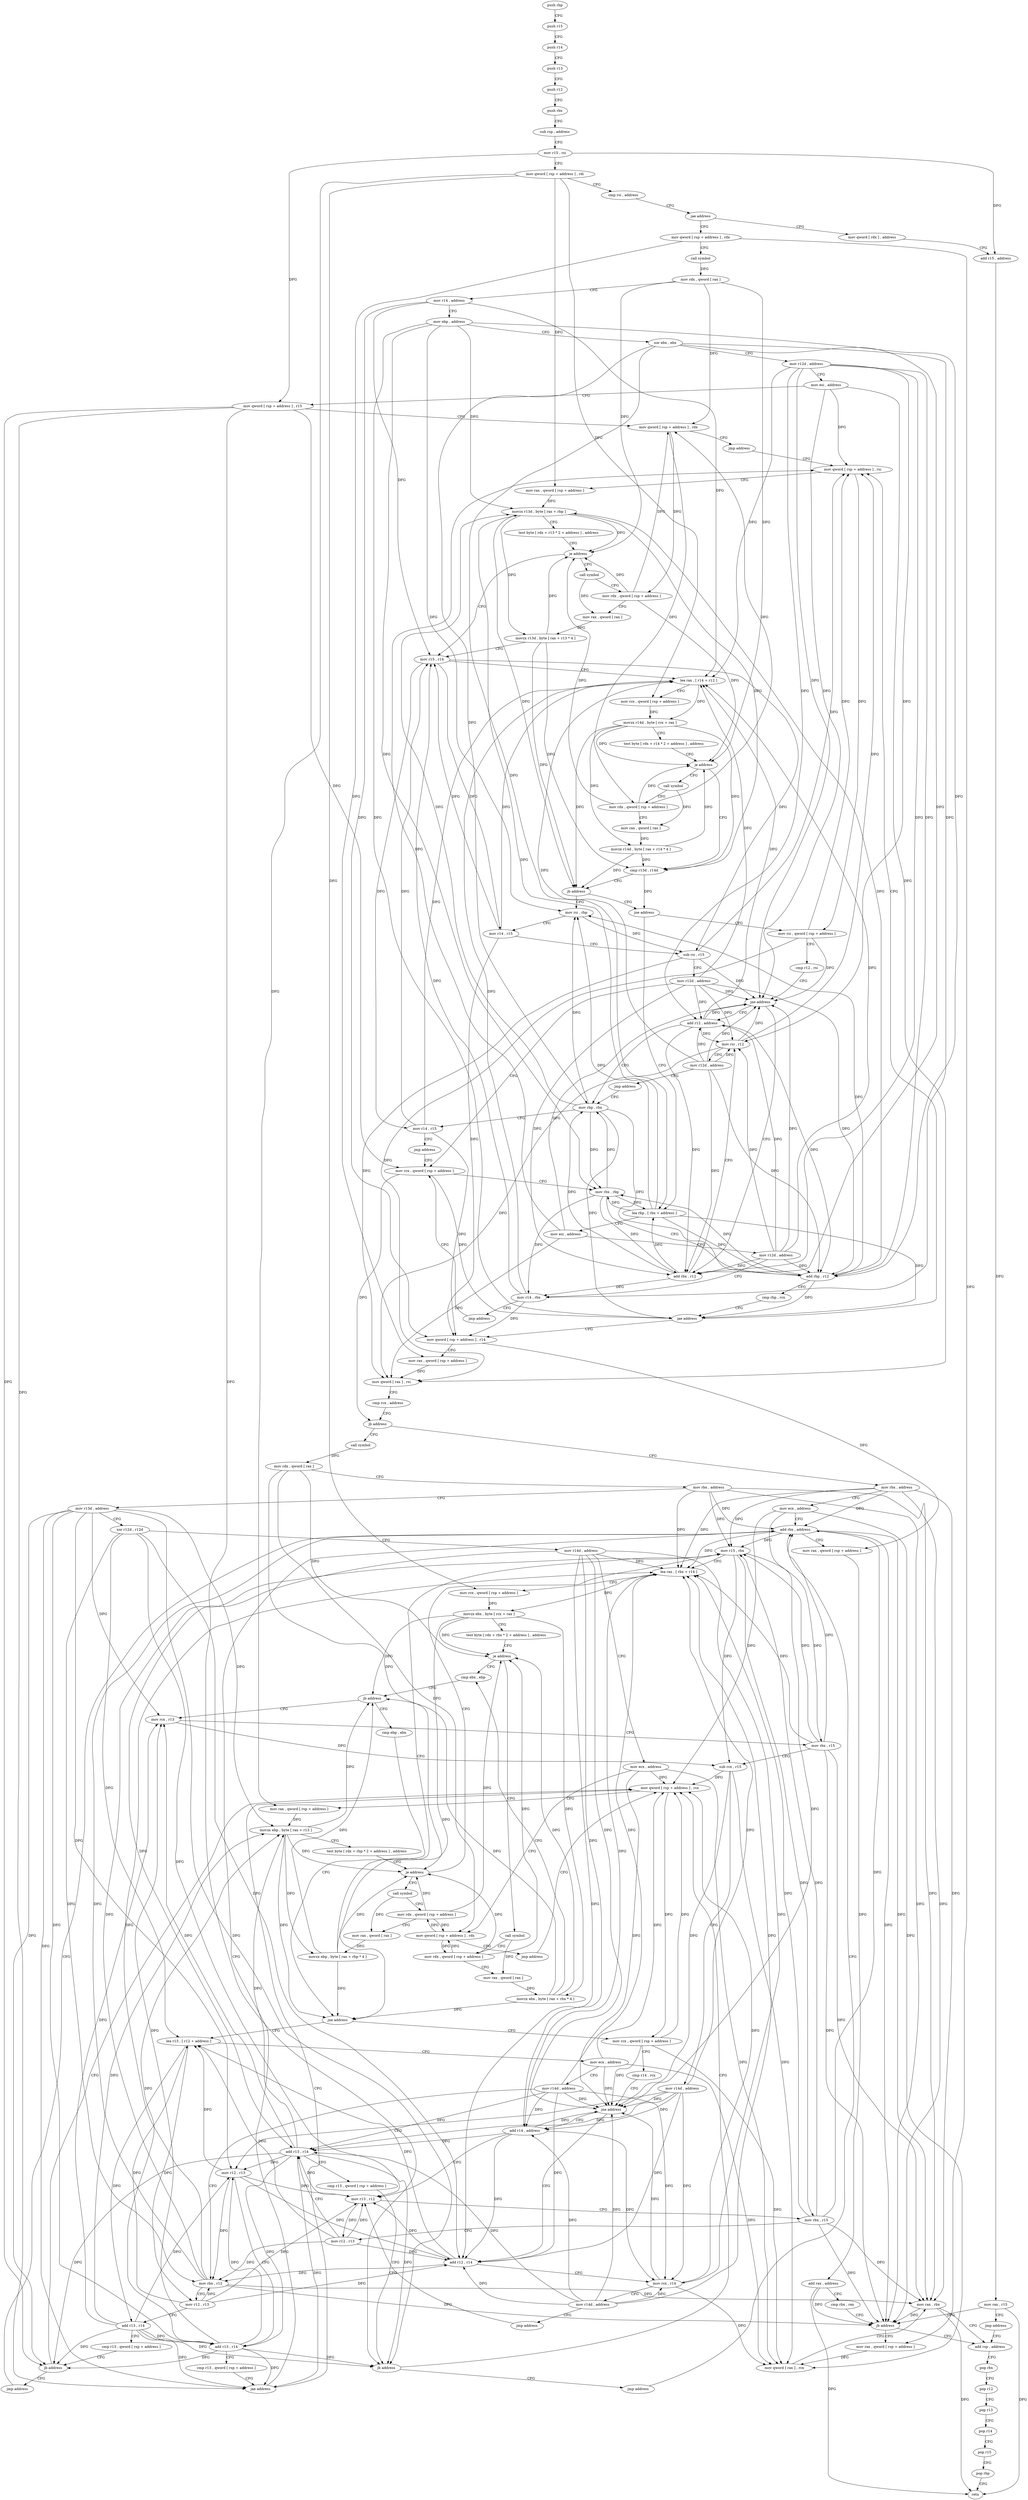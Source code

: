digraph "func" {
"338672" [label = "push rbp" ]
"338673" [label = "push r15" ]
"338675" [label = "push r14" ]
"338677" [label = "push r13" ]
"338679" [label = "push r12" ]
"338681" [label = "push rbx" ]
"338682" [label = "sub rsp , address" ]
"338686" [label = "mov r15 , rsi" ]
"338689" [label = "mov qword [ rsp + address ] , rdi" ]
"338694" [label = "cmp rsi , address" ]
"338698" [label = "jae address" ]
"338719" [label = "mov qword [ rsp + address ] , rdx" ]
"338700" [label = "mov qword [ rdx ] , address" ]
"338724" [label = "call symbol" ]
"338729" [label = "mov rdx , qword [ rax ]" ]
"338732" [label = "mov r14 , address" ]
"338739" [label = "mov ebp , address" ]
"338744" [label = "xor ebx , ebx" ]
"338746" [label = "mov r12d , address" ]
"338752" [label = "mov esi , address" ]
"338757" [label = "mov qword [ rsp + address ] , r15" ]
"338762" [label = "mov qword [ rsp + address ] , rdx" ]
"338767" [label = "jmp address" ]
"338819" [label = "mov qword [ rsp + address ] , rsi" ]
"338707" [label = "add r15 , address" ]
"338711" [label = "mov rax , r15" ]
"338714" [label = "jmp address" ]
"339308" [label = "add rsp , address" ]
"338824" [label = "mov rax , qword [ rsp + address ]" ]
"338829" [label = "movzx r13d , byte [ rax + rbp ]" ]
"338834" [label = "test byte [ rdx + r13 * 2 + address ] , address" ]
"338840" [label = "je address" ]
"338860" [label = "mov r15 , r14" ]
"338842" [label = "call symbol" ]
"339312" [label = "pop rbx" ]
"339313" [label = "pop r12" ]
"339315" [label = "pop r13" ]
"339317" [label = "pop r14" ]
"339319" [label = "pop r15" ]
"339321" [label = "pop rbp" ]
"339322" [label = "retn" ]
"338863" [label = "lea rax , [ r14 + r12 ]" ]
"338867" [label = "mov rcx , qword [ rsp + address ]" ]
"338872" [label = "movzx r14d , byte [ rcx + rax ]" ]
"338877" [label = "test byte [ rdx + r14 * 2 + address ] , address" ]
"338883" [label = "je address" ]
"338903" [label = "cmp r13d , r14d" ]
"338885" [label = "call symbol" ]
"338847" [label = "mov rdx , qword [ rsp + address ]" ]
"338852" [label = "mov rax , qword [ rax ]" ]
"338855" [label = "movzx r13d , byte [ rax + r13 * 4 ]" ]
"338906" [label = "jb address" ]
"338784" [label = "mov rsi , rbp" ]
"338908" [label = "jne address" ]
"338890" [label = "mov rdx , qword [ rsp + address ]" ]
"338895" [label = "mov rax , qword [ rax ]" ]
"338898" [label = "movzx r14d , byte [ rax + r14 * 4 ]" ]
"338787" [label = "mov r14 , r15" ]
"338790" [label = "sub rsi , r15" ]
"338793" [label = "mov r12d , address" ]
"338799" [label = "mov rcx , qword [ rsp + address ]" ]
"338944" [label = "lea rbp , [ rbx + address ]" ]
"338910" [label = "mov rsi , qword [ rsp + address ]" ]
"338982" [label = "mov qword [ rsp + address ] , r14" ]
"338987" [label = "mov rax , qword [ rsp + address ]" ]
"338992" [label = "mov qword [ rax ] , rsi" ]
"338995" [label = "cmp rcx , address" ]
"338999" [label = "jb address" ]
"339267" [label = "mov rbx , address" ]
"339005" [label = "call symbol" ]
"338948" [label = "mov esi , address" ]
"338953" [label = "mov r12d , address" ]
"338959" [label = "mov r14 , rbx" ]
"338962" [label = "jmp address" ]
"338915" [label = "cmp r12 , rsi" ]
"338918" [label = "jne address" ]
"338967" [label = "add r12 , address" ]
"338920" [label = "add rbx , r12" ]
"339274" [label = "mov ecx , address" ]
"339279" [label = "add rbx , address" ]
"339010" [label = "mov rdx , qword [ rax ]" ]
"339013" [label = "mov rbx , address" ]
"339020" [label = "mov r13d , address" ]
"339026" [label = "xor r12d , r12d" ]
"339029" [label = "mov r14d , address" ]
"339035" [label = "mov ecx , address" ]
"339040" [label = "mov qword [ rsp + address ] , rdx" ]
"339045" [label = "jmp address" ]
"339088" [label = "mov qword [ rsp + address ] , rcx" ]
"338804" [label = "mov rbx , rbp" ]
"338807" [label = "add rbp , r12" ]
"338810" [label = "cmp rbp , rcx" ]
"338813" [label = "jae address" ]
"338971" [label = "mov rbp , rbx" ]
"338923" [label = "mov rsi , r12" ]
"338926" [label = "mov r12d , address" ]
"338932" [label = "jmp address" ]
"339297" [label = "mov rax , qword [ rsp + address ]" ]
"339302" [label = "mov qword [ rax ] , rcx" ]
"339305" [label = "mov rax , rbx" ]
"339093" [label = "mov rax , qword [ rsp + address ]" ]
"339098" [label = "movzx ebp , byte [ rax + r13 ]" ]
"339103" [label = "test byte [ rdx + rbp * 2 + address ] , address" ]
"339108" [label = "je address" ]
"339127" [label = "mov r15 , rbx" ]
"339110" [label = "call symbol" ]
"338974" [label = "mov r14 , r15" ]
"338977" [label = "jmp address" ]
"339130" [label = "lea rax , [ rbx + r14 ]" ]
"339134" [label = "mov rcx , qword [ rsp + address ]" ]
"339139" [label = "movzx ebx , byte [ rcx + rax ]" ]
"339143" [label = "test byte [ rdx + rbx * 2 + address ] , address" ]
"339148" [label = "je address" ]
"339167" [label = "cmp ebx , ebp" ]
"339150" [label = "call symbol" ]
"339115" [label = "mov rdx , qword [ rsp + address ]" ]
"339120" [label = "mov rax , qword [ rax ]" ]
"339123" [label = "movzx ebp , byte [ rax + rbp * 4 ]" ]
"339169" [label = "jb address" ]
"339056" [label = "mov rcx , r13" ]
"339171" [label = "cmp ebp , ebx" ]
"339155" [label = "mov rdx , qword [ rsp + address ]" ]
"339160" [label = "mov rax , qword [ rax ]" ]
"339163" [label = "movzx ebx , byte [ rax + rbx * 4 ]" ]
"339059" [label = "mov rbx , r15" ]
"339062" [label = "sub rcx , r15" ]
"339065" [label = "mov r14d , address" ]
"339071" [label = "mov r12 , r13" ]
"339074" [label = "add r13 , r14" ]
"339077" [label = "cmp r13 , qword [ rsp + address ]" ]
"339082" [label = "jae address" ]
"339173" [label = "jne address" ]
"339200" [label = "lea r13 , [ r12 + address ]" ]
"339175" [label = "mov rcx , qword [ rsp + address ]" ]
"339283" [label = "mov rax , qword [ rsp + address ]" ]
"339288" [label = "add rax , address" ]
"339292" [label = "cmp rbx , rax" ]
"339295" [label = "jb address" ]
"339205" [label = "mov ecx , address" ]
"339210" [label = "mov r14d , address" ]
"339216" [label = "mov rbx , r12" ]
"339219" [label = "mov r12 , r13" ]
"339222" [label = "add r13 , r14" ]
"339225" [label = "cmp r13 , qword [ rsp + address ]" ]
"339230" [label = "jb address" ]
"339236" [label = "jmp address" ]
"339180" [label = "cmp r14 , rcx" ]
"339183" [label = "jne address" ]
"339238" [label = "add r14 , address" ]
"339185" [label = "add r12 , r14" ]
"339242" [label = "mov r13 , r12" ]
"339188" [label = "mov rcx , r14" ]
"339191" [label = "mov r14d , address" ]
"339197" [label = "jmp address" ]
"339265" [label = "jmp address" ]
"339245" [label = "mov rbx , r15" ]
"339248" [label = "mov r12 , r13" ]
"339251" [label = "add r13 , r14" ]
"339254" [label = "cmp r13 , qword [ rsp + address ]" ]
"339259" [label = "jb address" ]
"338672" -> "338673" [ label = "CFG" ]
"338673" -> "338675" [ label = "CFG" ]
"338675" -> "338677" [ label = "CFG" ]
"338677" -> "338679" [ label = "CFG" ]
"338679" -> "338681" [ label = "CFG" ]
"338681" -> "338682" [ label = "CFG" ]
"338682" -> "338686" [ label = "CFG" ]
"338686" -> "338689" [ label = "CFG" ]
"338686" -> "338757" [ label = "DFG" ]
"338686" -> "338707" [ label = "DFG" ]
"338689" -> "338694" [ label = "CFG" ]
"338689" -> "338824" [ label = "DFG" ]
"338689" -> "338867" [ label = "DFG" ]
"338689" -> "339093" [ label = "DFG" ]
"338689" -> "339134" [ label = "DFG" ]
"338694" -> "338698" [ label = "CFG" ]
"338698" -> "338719" [ label = "CFG" ]
"338698" -> "338700" [ label = "CFG" ]
"338719" -> "338724" [ label = "CFG" ]
"338719" -> "338987" [ label = "DFG" ]
"338719" -> "339297" [ label = "DFG" ]
"338700" -> "338707" [ label = "CFG" ]
"338724" -> "338729" [ label = "DFG" ]
"338729" -> "338732" [ label = "CFG" ]
"338729" -> "338762" [ label = "DFG" ]
"338729" -> "338840" [ label = "DFG" ]
"338729" -> "338883" [ label = "DFG" ]
"338732" -> "338739" [ label = "CFG" ]
"338732" -> "338860" [ label = "DFG" ]
"338732" -> "338863" [ label = "DFG" ]
"338732" -> "338982" [ label = "DFG" ]
"338739" -> "338744" [ label = "CFG" ]
"338739" -> "338829" [ label = "DFG" ]
"338739" -> "338784" [ label = "DFG" ]
"338739" -> "338804" [ label = "DFG" ]
"338739" -> "338807" [ label = "DFG" ]
"338739" -> "338813" [ label = "DFG" ]
"338744" -> "338746" [ label = "CFG" ]
"338744" -> "338944" [ label = "DFG" ]
"338744" -> "338959" [ label = "DFG" ]
"338744" -> "338920" [ label = "DFG" ]
"338744" -> "338971" [ label = "DFG" ]
"338746" -> "338752" [ label = "CFG" ]
"338746" -> "338863" [ label = "DFG" ]
"338746" -> "338807" [ label = "DFG" ]
"338746" -> "338918" [ label = "DFG" ]
"338746" -> "338967" [ label = "DFG" ]
"338746" -> "338920" [ label = "DFG" ]
"338746" -> "338923" [ label = "DFG" ]
"338752" -> "338757" [ label = "CFG" ]
"338752" -> "338819" [ label = "DFG" ]
"338752" -> "338918" [ label = "DFG" ]
"338752" -> "338992" [ label = "DFG" ]
"338757" -> "338762" [ label = "CFG" ]
"338757" -> "338799" [ label = "DFG" ]
"338757" -> "339082" [ label = "DFG" ]
"338757" -> "339230" [ label = "DFG" ]
"338757" -> "339259" [ label = "DFG" ]
"338762" -> "338767" [ label = "CFG" ]
"338762" -> "338847" [ label = "DFG" ]
"338762" -> "338890" [ label = "DFG" ]
"338767" -> "338819" [ label = "CFG" ]
"338819" -> "338824" [ label = "CFG" ]
"338819" -> "338910" [ label = "DFG" ]
"338707" -> "338711" [ label = "DFG" ]
"338711" -> "338714" [ label = "CFG" ]
"338711" -> "339322" [ label = "DFG" ]
"338711" -> "339295" [ label = "DFG" ]
"338714" -> "339308" [ label = "CFG" ]
"339308" -> "339312" [ label = "CFG" ]
"338824" -> "338829" [ label = "DFG" ]
"338829" -> "338834" [ label = "CFG" ]
"338829" -> "338840" [ label = "DFG" ]
"338829" -> "338855" [ label = "DFG" ]
"338829" -> "338903" [ label = "DFG" ]
"338829" -> "338906" [ label = "DFG" ]
"338834" -> "338840" [ label = "CFG" ]
"338840" -> "338860" [ label = "CFG" ]
"338840" -> "338842" [ label = "CFG" ]
"338860" -> "338863" [ label = "CFG" ]
"338860" -> "338787" [ label = "DFG" ]
"338860" -> "338790" [ label = "DFG" ]
"338860" -> "338974" [ label = "DFG" ]
"338842" -> "338847" [ label = "CFG" ]
"338842" -> "338852" [ label = "DFG" ]
"339312" -> "339313" [ label = "CFG" ]
"339313" -> "339315" [ label = "CFG" ]
"339315" -> "339317" [ label = "CFG" ]
"339317" -> "339319" [ label = "CFG" ]
"339319" -> "339321" [ label = "CFG" ]
"339321" -> "339322" [ label = "CFG" ]
"338863" -> "338867" [ label = "CFG" ]
"338863" -> "338872" [ label = "DFG" ]
"338867" -> "338872" [ label = "DFG" ]
"338872" -> "338877" [ label = "CFG" ]
"338872" -> "338883" [ label = "DFG" ]
"338872" -> "338903" [ label = "DFG" ]
"338872" -> "338906" [ label = "DFG" ]
"338872" -> "338898" [ label = "DFG" ]
"338877" -> "338883" [ label = "CFG" ]
"338883" -> "338903" [ label = "CFG" ]
"338883" -> "338885" [ label = "CFG" ]
"338903" -> "338906" [ label = "CFG" ]
"338903" -> "338908" [ label = "DFG" ]
"338885" -> "338890" [ label = "CFG" ]
"338885" -> "338895" [ label = "DFG" ]
"338847" -> "338852" [ label = "CFG" ]
"338847" -> "338762" [ label = "DFG" ]
"338847" -> "338840" [ label = "DFG" ]
"338847" -> "338883" [ label = "DFG" ]
"338852" -> "338855" [ label = "DFG" ]
"338855" -> "338860" [ label = "CFG" ]
"338855" -> "338840" [ label = "DFG" ]
"338855" -> "338903" [ label = "DFG" ]
"338855" -> "338906" [ label = "DFG" ]
"338906" -> "338784" [ label = "CFG" ]
"338906" -> "338908" [ label = "CFG" ]
"338784" -> "338787" [ label = "CFG" ]
"338784" -> "338790" [ label = "DFG" ]
"338908" -> "338944" [ label = "CFG" ]
"338908" -> "338910" [ label = "CFG" ]
"338890" -> "338895" [ label = "CFG" ]
"338890" -> "338762" [ label = "DFG" ]
"338890" -> "338840" [ label = "DFG" ]
"338890" -> "338883" [ label = "DFG" ]
"338895" -> "338898" [ label = "DFG" ]
"338898" -> "338903" [ label = "DFG" ]
"338898" -> "338883" [ label = "DFG" ]
"338898" -> "338906" [ label = "DFG" ]
"338787" -> "338790" [ label = "CFG" ]
"338787" -> "338860" [ label = "DFG" ]
"338787" -> "338863" [ label = "DFG" ]
"338787" -> "338982" [ label = "DFG" ]
"338790" -> "338793" [ label = "CFG" ]
"338790" -> "338819" [ label = "DFG" ]
"338790" -> "338918" [ label = "DFG" ]
"338790" -> "338992" [ label = "DFG" ]
"338793" -> "338799" [ label = "CFG" ]
"338793" -> "338863" [ label = "DFG" ]
"338793" -> "338807" [ label = "DFG" ]
"338793" -> "338918" [ label = "DFG" ]
"338793" -> "338967" [ label = "DFG" ]
"338793" -> "338920" [ label = "DFG" ]
"338793" -> "338923" [ label = "DFG" ]
"338799" -> "338804" [ label = "CFG" ]
"338799" -> "338813" [ label = "DFG" ]
"338799" -> "338999" [ label = "DFG" ]
"338944" -> "338948" [ label = "CFG" ]
"338944" -> "338829" [ label = "DFG" ]
"338944" -> "338784" [ label = "DFG" ]
"338944" -> "338804" [ label = "DFG" ]
"338944" -> "338807" [ label = "DFG" ]
"338944" -> "338813" [ label = "DFG" ]
"338910" -> "338915" [ label = "CFG" ]
"338910" -> "338819" [ label = "DFG" ]
"338910" -> "338918" [ label = "DFG" ]
"338910" -> "338992" [ label = "DFG" ]
"338982" -> "338987" [ label = "CFG" ]
"338982" -> "339283" [ label = "DFG" ]
"338987" -> "338992" [ label = "DFG" ]
"338992" -> "338995" [ label = "CFG" ]
"338995" -> "338999" [ label = "CFG" ]
"338999" -> "339267" [ label = "CFG" ]
"338999" -> "339005" [ label = "CFG" ]
"339267" -> "339274" [ label = "CFG" ]
"339267" -> "339279" [ label = "DFG" ]
"339267" -> "339295" [ label = "DFG" ]
"339267" -> "339305" [ label = "DFG" ]
"339267" -> "339127" [ label = "DFG" ]
"339267" -> "339130" [ label = "DFG" ]
"339005" -> "339010" [ label = "DFG" ]
"338948" -> "338953" [ label = "CFG" ]
"338948" -> "338819" [ label = "DFG" ]
"338948" -> "338918" [ label = "DFG" ]
"338948" -> "338992" [ label = "DFG" ]
"338953" -> "338959" [ label = "CFG" ]
"338953" -> "338863" [ label = "DFG" ]
"338953" -> "338807" [ label = "DFG" ]
"338953" -> "338918" [ label = "DFG" ]
"338953" -> "338967" [ label = "DFG" ]
"338953" -> "338920" [ label = "DFG" ]
"338953" -> "338923" [ label = "DFG" ]
"338959" -> "338962" [ label = "CFG" ]
"338959" -> "338860" [ label = "DFG" ]
"338959" -> "338863" [ label = "DFG" ]
"338959" -> "338982" [ label = "DFG" ]
"338962" -> "338799" [ label = "CFG" ]
"338915" -> "338918" [ label = "CFG" ]
"338918" -> "338967" [ label = "CFG" ]
"338918" -> "338920" [ label = "CFG" ]
"338967" -> "338971" [ label = "CFG" ]
"338967" -> "338863" [ label = "DFG" ]
"338967" -> "338807" [ label = "DFG" ]
"338967" -> "338918" [ label = "DFG" ]
"338967" -> "338920" [ label = "DFG" ]
"338967" -> "338923" [ label = "DFG" ]
"338920" -> "338923" [ label = "CFG" ]
"338920" -> "338944" [ label = "DFG" ]
"338920" -> "338959" [ label = "DFG" ]
"338920" -> "338971" [ label = "DFG" ]
"339274" -> "339279" [ label = "CFG" ]
"339274" -> "339088" [ label = "DFG" ]
"339274" -> "339302" [ label = "DFG" ]
"339274" -> "339183" [ label = "DFG" ]
"339279" -> "339283" [ label = "CFG" ]
"339279" -> "339295" [ label = "DFG" ]
"339279" -> "339305" [ label = "DFG" ]
"339279" -> "339127" [ label = "DFG" ]
"339279" -> "339130" [ label = "DFG" ]
"339010" -> "339013" [ label = "CFG" ]
"339010" -> "339040" [ label = "DFG" ]
"339010" -> "339108" [ label = "DFG" ]
"339010" -> "339148" [ label = "DFG" ]
"339013" -> "339020" [ label = "CFG" ]
"339013" -> "339279" [ label = "DFG" ]
"339013" -> "339295" [ label = "DFG" ]
"339013" -> "339305" [ label = "DFG" ]
"339013" -> "339127" [ label = "DFG" ]
"339013" -> "339130" [ label = "DFG" ]
"339020" -> "339026" [ label = "CFG" ]
"339020" -> "339098" [ label = "DFG" ]
"339020" -> "339056" [ label = "DFG" ]
"339020" -> "339071" [ label = "DFG" ]
"339020" -> "339074" [ label = "DFG" ]
"339020" -> "339082" [ label = "DFG" ]
"339020" -> "339230" [ label = "DFG" ]
"339020" -> "339259" [ label = "DFG" ]
"339026" -> "339029" [ label = "CFG" ]
"339026" -> "339200" [ label = "DFG" ]
"339026" -> "339216" [ label = "DFG" ]
"339026" -> "339185" [ label = "DFG" ]
"339026" -> "339242" [ label = "DFG" ]
"339029" -> "339035" [ label = "CFG" ]
"339029" -> "339130" [ label = "DFG" ]
"339029" -> "339183" [ label = "DFG" ]
"339029" -> "339238" [ label = "DFG" ]
"339029" -> "339185" [ label = "DFG" ]
"339029" -> "339188" [ label = "DFG" ]
"339029" -> "339251" [ label = "DFG" ]
"339035" -> "339040" [ label = "CFG" ]
"339035" -> "339088" [ label = "DFG" ]
"339035" -> "339302" [ label = "DFG" ]
"339035" -> "339183" [ label = "DFG" ]
"339040" -> "339045" [ label = "CFG" ]
"339040" -> "339115" [ label = "DFG" ]
"339040" -> "339155" [ label = "DFG" ]
"339045" -> "339088" [ label = "CFG" ]
"339088" -> "339093" [ label = "CFG" ]
"339088" -> "339175" [ label = "DFG" ]
"338804" -> "338807" [ label = "CFG" ]
"338804" -> "338944" [ label = "DFG" ]
"338804" -> "338959" [ label = "DFG" ]
"338804" -> "338920" [ label = "DFG" ]
"338804" -> "338971" [ label = "DFG" ]
"338807" -> "338810" [ label = "CFG" ]
"338807" -> "338829" [ label = "DFG" ]
"338807" -> "338784" [ label = "DFG" ]
"338807" -> "338804" [ label = "DFG" ]
"338807" -> "338813" [ label = "DFG" ]
"338810" -> "338813" [ label = "CFG" ]
"338813" -> "338982" [ label = "CFG" ]
"338813" -> "338819" [ label = "CFG" ]
"338971" -> "338974" [ label = "CFG" ]
"338971" -> "338829" [ label = "DFG" ]
"338971" -> "338784" [ label = "DFG" ]
"338971" -> "338804" [ label = "DFG" ]
"338971" -> "338807" [ label = "DFG" ]
"338971" -> "338813" [ label = "DFG" ]
"338923" -> "338926" [ label = "CFG" ]
"338923" -> "338819" [ label = "DFG" ]
"338923" -> "338918" [ label = "DFG" ]
"338923" -> "338992" [ label = "DFG" ]
"338926" -> "338932" [ label = "CFG" ]
"338926" -> "338863" [ label = "DFG" ]
"338926" -> "338807" [ label = "DFG" ]
"338926" -> "338967" [ label = "DFG" ]
"338926" -> "338920" [ label = "DFG" ]
"338926" -> "338923" [ label = "DFG" ]
"338926" -> "338918" [ label = "DFG" ]
"338932" -> "338971" [ label = "CFG" ]
"339297" -> "339302" [ label = "DFG" ]
"339302" -> "339305" [ label = "CFG" ]
"339305" -> "339308" [ label = "CFG" ]
"339305" -> "339295" [ label = "DFG" ]
"339305" -> "339322" [ label = "DFG" ]
"339093" -> "339098" [ label = "DFG" ]
"339098" -> "339103" [ label = "CFG" ]
"339098" -> "339108" [ label = "DFG" ]
"339098" -> "339123" [ label = "DFG" ]
"339098" -> "339169" [ label = "DFG" ]
"339098" -> "339173" [ label = "DFG" ]
"339103" -> "339108" [ label = "CFG" ]
"339108" -> "339127" [ label = "CFG" ]
"339108" -> "339110" [ label = "CFG" ]
"339127" -> "339130" [ label = "CFG" ]
"339127" -> "339059" [ label = "DFG" ]
"339127" -> "339062" [ label = "DFG" ]
"339127" -> "339245" [ label = "DFG" ]
"339110" -> "339115" [ label = "CFG" ]
"339110" -> "339120" [ label = "DFG" ]
"338974" -> "338977" [ label = "CFG" ]
"338974" -> "338860" [ label = "DFG" ]
"338974" -> "338982" [ label = "DFG" ]
"338974" -> "338863" [ label = "DFG" ]
"338977" -> "338799" [ label = "CFG" ]
"339130" -> "339134" [ label = "CFG" ]
"339130" -> "339139" [ label = "DFG" ]
"339134" -> "339139" [ label = "DFG" ]
"339139" -> "339143" [ label = "CFG" ]
"339139" -> "339148" [ label = "DFG" ]
"339139" -> "339169" [ label = "DFG" ]
"339139" -> "339163" [ label = "DFG" ]
"339139" -> "339173" [ label = "DFG" ]
"339143" -> "339148" [ label = "CFG" ]
"339148" -> "339167" [ label = "CFG" ]
"339148" -> "339150" [ label = "CFG" ]
"339167" -> "339169" [ label = "CFG" ]
"339150" -> "339155" [ label = "CFG" ]
"339150" -> "339160" [ label = "DFG" ]
"339115" -> "339120" [ label = "CFG" ]
"339115" -> "339040" [ label = "DFG" ]
"339115" -> "339108" [ label = "DFG" ]
"339115" -> "339148" [ label = "DFG" ]
"339120" -> "339123" [ label = "DFG" ]
"339123" -> "339127" [ label = "CFG" ]
"339123" -> "339108" [ label = "DFG" ]
"339123" -> "339169" [ label = "DFG" ]
"339123" -> "339173" [ label = "DFG" ]
"339169" -> "339056" [ label = "CFG" ]
"339169" -> "339171" [ label = "CFG" ]
"339056" -> "339059" [ label = "CFG" ]
"339056" -> "339062" [ label = "DFG" ]
"339171" -> "339173" [ label = "CFG" ]
"339155" -> "339160" [ label = "CFG" ]
"339155" -> "339040" [ label = "DFG" ]
"339155" -> "339108" [ label = "DFG" ]
"339155" -> "339148" [ label = "DFG" ]
"339160" -> "339163" [ label = "DFG" ]
"339163" -> "339167" [ label = "CFG" ]
"339163" -> "339148" [ label = "DFG" ]
"339163" -> "339169" [ label = "DFG" ]
"339163" -> "339173" [ label = "DFG" ]
"339059" -> "339062" [ label = "CFG" ]
"339059" -> "339279" [ label = "DFG" ]
"339059" -> "339305" [ label = "DFG" ]
"339059" -> "339127" [ label = "DFG" ]
"339059" -> "339295" [ label = "DFG" ]
"339059" -> "339130" [ label = "DFG" ]
"339062" -> "339065" [ label = "CFG" ]
"339062" -> "339088" [ label = "DFG" ]
"339062" -> "339302" [ label = "DFG" ]
"339062" -> "339183" [ label = "DFG" ]
"339065" -> "339071" [ label = "CFG" ]
"339065" -> "339130" [ label = "DFG" ]
"339065" -> "339183" [ label = "DFG" ]
"339065" -> "339238" [ label = "DFG" ]
"339065" -> "339185" [ label = "DFG" ]
"339065" -> "339188" [ label = "DFG" ]
"339065" -> "339251" [ label = "DFG" ]
"339071" -> "339074" [ label = "CFG" ]
"339071" -> "339200" [ label = "DFG" ]
"339071" -> "339216" [ label = "DFG" ]
"339071" -> "339185" [ label = "DFG" ]
"339071" -> "339242" [ label = "DFG" ]
"339074" -> "339077" [ label = "CFG" ]
"339074" -> "339098" [ label = "DFG" ]
"339074" -> "339056" [ label = "DFG" ]
"339074" -> "339071" [ label = "DFG" ]
"339074" -> "339082" [ label = "DFG" ]
"339074" -> "339230" [ label = "DFG" ]
"339074" -> "339259" [ label = "DFG" ]
"339077" -> "339082" [ label = "CFG" ]
"339082" -> "339279" [ label = "CFG" ]
"339082" -> "339088" [ label = "CFG" ]
"339173" -> "339200" [ label = "CFG" ]
"339173" -> "339175" [ label = "CFG" ]
"339200" -> "339205" [ label = "CFG" ]
"339200" -> "339219" [ label = "DFG" ]
"339200" -> "339222" [ label = "DFG" ]
"339175" -> "339180" [ label = "CFG" ]
"339175" -> "339088" [ label = "DFG" ]
"339175" -> "339302" [ label = "DFG" ]
"339175" -> "339183" [ label = "DFG" ]
"339283" -> "339288" [ label = "DFG" ]
"339288" -> "339292" [ label = "CFG" ]
"339288" -> "339322" [ label = "DFG" ]
"339288" -> "339295" [ label = "DFG" ]
"339292" -> "339295" [ label = "CFG" ]
"339295" -> "339308" [ label = "CFG" ]
"339295" -> "339297" [ label = "CFG" ]
"339205" -> "339210" [ label = "CFG" ]
"339205" -> "339088" [ label = "DFG" ]
"339205" -> "339302" [ label = "DFG" ]
"339205" -> "339183" [ label = "DFG" ]
"339210" -> "339216" [ label = "CFG" ]
"339210" -> "339130" [ label = "DFG" ]
"339210" -> "339183" [ label = "DFG" ]
"339210" -> "339238" [ label = "DFG" ]
"339210" -> "339185" [ label = "DFG" ]
"339210" -> "339188" [ label = "DFG" ]
"339210" -> "339251" [ label = "DFG" ]
"339216" -> "339219" [ label = "CFG" ]
"339216" -> "339279" [ label = "DFG" ]
"339216" -> "339305" [ label = "DFG" ]
"339216" -> "339127" [ label = "DFG" ]
"339216" -> "339295" [ label = "DFG" ]
"339216" -> "339130" [ label = "DFG" ]
"339219" -> "339222" [ label = "CFG" ]
"339219" -> "339200" [ label = "DFG" ]
"339219" -> "339216" [ label = "DFG" ]
"339219" -> "339185" [ label = "DFG" ]
"339219" -> "339242" [ label = "DFG" ]
"339222" -> "339225" [ label = "CFG" ]
"339222" -> "339098" [ label = "DFG" ]
"339222" -> "339056" [ label = "DFG" ]
"339222" -> "339071" [ label = "DFG" ]
"339222" -> "339074" [ label = "DFG" ]
"339222" -> "339082" [ label = "DFG" ]
"339222" -> "339230" [ label = "DFG" ]
"339222" -> "339259" [ label = "DFG" ]
"339225" -> "339230" [ label = "CFG" ]
"339230" -> "339088" [ label = "CFG" ]
"339230" -> "339236" [ label = "CFG" ]
"339236" -> "339279" [ label = "CFG" ]
"339180" -> "339183" [ label = "CFG" ]
"339183" -> "339238" [ label = "CFG" ]
"339183" -> "339185" [ label = "CFG" ]
"339238" -> "339242" [ label = "CFG" ]
"339238" -> "339130" [ label = "DFG" ]
"339238" -> "339183" [ label = "DFG" ]
"339238" -> "339185" [ label = "DFG" ]
"339238" -> "339188" [ label = "DFG" ]
"339238" -> "339251" [ label = "DFG" ]
"339185" -> "339188" [ label = "CFG" ]
"339185" -> "339200" [ label = "DFG" ]
"339185" -> "339216" [ label = "DFG" ]
"339185" -> "339242" [ label = "DFG" ]
"339242" -> "339245" [ label = "CFG" ]
"339242" -> "339248" [ label = "DFG" ]
"339242" -> "339251" [ label = "DFG" ]
"339188" -> "339191" [ label = "CFG" ]
"339188" -> "339088" [ label = "DFG" ]
"339188" -> "339302" [ label = "DFG" ]
"339188" -> "339183" [ label = "DFG" ]
"339191" -> "339197" [ label = "CFG" ]
"339191" -> "339130" [ label = "DFG" ]
"339191" -> "339238" [ label = "DFG" ]
"339191" -> "339185" [ label = "DFG" ]
"339191" -> "339188" [ label = "DFG" ]
"339191" -> "339183" [ label = "DFG" ]
"339191" -> "339251" [ label = "DFG" ]
"339197" -> "339242" [ label = "CFG" ]
"339265" -> "339279" [ label = "CFG" ]
"339245" -> "339248" [ label = "CFG" ]
"339245" -> "339279" [ label = "DFG" ]
"339245" -> "339305" [ label = "DFG" ]
"339245" -> "339127" [ label = "DFG" ]
"339245" -> "339295" [ label = "DFG" ]
"339245" -> "339130" [ label = "DFG" ]
"339248" -> "339251" [ label = "CFG" ]
"339248" -> "339200" [ label = "DFG" ]
"339248" -> "339216" [ label = "DFG" ]
"339248" -> "339242" [ label = "DFG" ]
"339248" -> "339185" [ label = "DFG" ]
"339251" -> "339254" [ label = "CFG" ]
"339251" -> "339098" [ label = "DFG" ]
"339251" -> "339056" [ label = "DFG" ]
"339251" -> "339071" [ label = "DFG" ]
"339251" -> "339074" [ label = "DFG" ]
"339251" -> "339082" [ label = "DFG" ]
"339251" -> "339230" [ label = "DFG" ]
"339251" -> "339259" [ label = "DFG" ]
"339254" -> "339259" [ label = "CFG" ]
"339259" -> "339088" [ label = "CFG" ]
"339259" -> "339265" [ label = "CFG" ]
}
